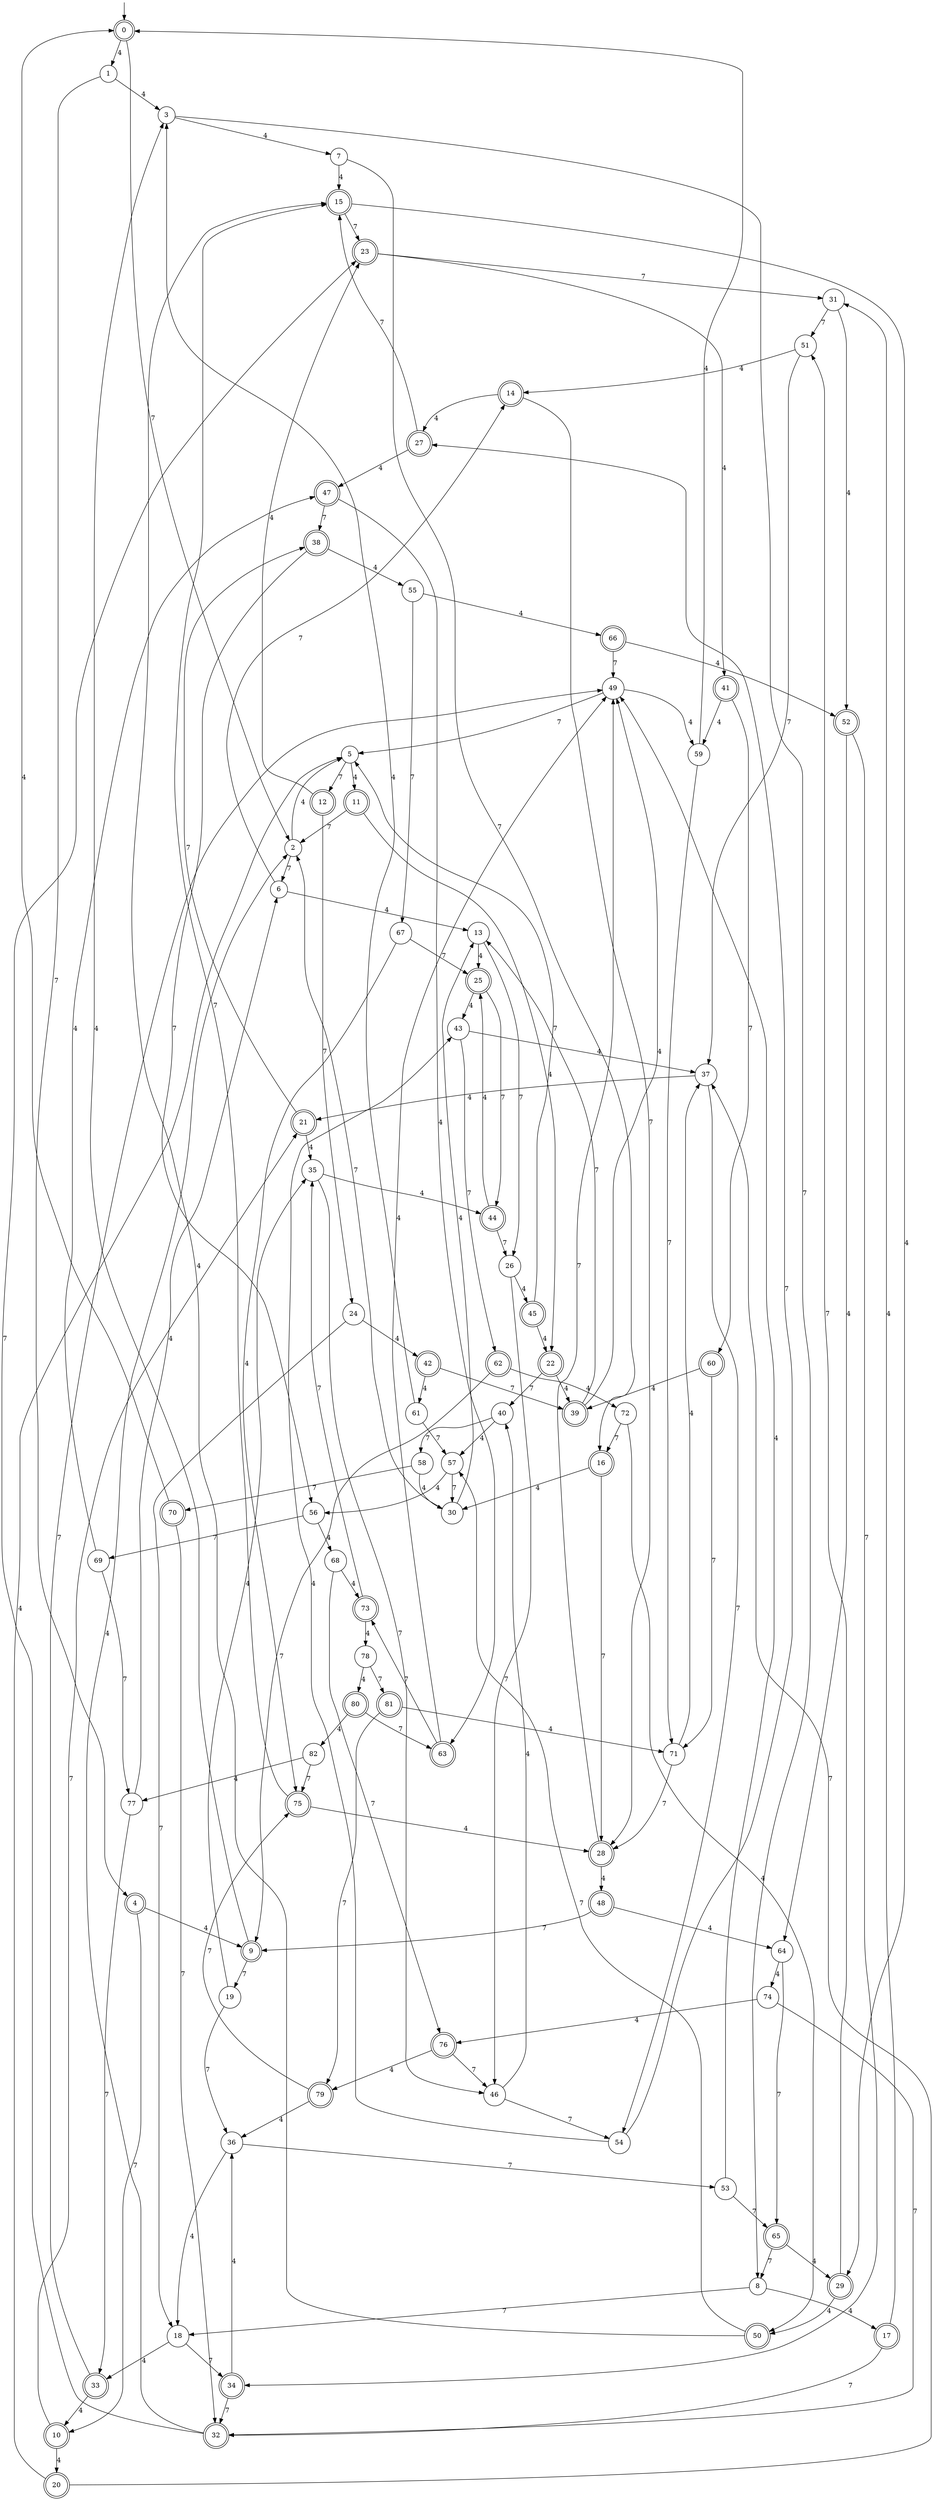 digraph g {

	s0 [shape="doublecircle" label="0"];
	s1 [shape="circle" label="1"];
	s2 [shape="circle" label="2"];
	s3 [shape="circle" label="3"];
	s4 [shape="doublecircle" label="4"];
	s5 [shape="circle" label="5"];
	s6 [shape="circle" label="6"];
	s7 [shape="circle" label="7"];
	s8 [shape="circle" label="8"];
	s9 [shape="doublecircle" label="9"];
	s10 [shape="doublecircle" label="10"];
	s11 [shape="doublecircle" label="11"];
	s12 [shape="doublecircle" label="12"];
	s13 [shape="circle" label="13"];
	s14 [shape="doublecircle" label="14"];
	s15 [shape="doublecircle" label="15"];
	s16 [shape="doublecircle" label="16"];
	s17 [shape="doublecircle" label="17"];
	s18 [shape="circle" label="18"];
	s19 [shape="circle" label="19"];
	s20 [shape="doublecircle" label="20"];
	s21 [shape="doublecircle" label="21"];
	s22 [shape="doublecircle" label="22"];
	s23 [shape="doublecircle" label="23"];
	s24 [shape="circle" label="24"];
	s25 [shape="doublecircle" label="25"];
	s26 [shape="circle" label="26"];
	s27 [shape="doublecircle" label="27"];
	s28 [shape="doublecircle" label="28"];
	s29 [shape="doublecircle" label="29"];
	s30 [shape="circle" label="30"];
	s31 [shape="circle" label="31"];
	s32 [shape="doublecircle" label="32"];
	s33 [shape="doublecircle" label="33"];
	s34 [shape="doublecircle" label="34"];
	s35 [shape="circle" label="35"];
	s36 [shape="circle" label="36"];
	s37 [shape="circle" label="37"];
	s38 [shape="doublecircle" label="38"];
	s39 [shape="doublecircle" label="39"];
	s40 [shape="circle" label="40"];
	s41 [shape="doublecircle" label="41"];
	s42 [shape="doublecircle" label="42"];
	s43 [shape="circle" label="43"];
	s44 [shape="doublecircle" label="44"];
	s45 [shape="doublecircle" label="45"];
	s46 [shape="circle" label="46"];
	s47 [shape="doublecircle" label="47"];
	s48 [shape="doublecircle" label="48"];
	s49 [shape="circle" label="49"];
	s50 [shape="doublecircle" label="50"];
	s51 [shape="circle" label="51"];
	s52 [shape="doublecircle" label="52"];
	s53 [shape="circle" label="53"];
	s54 [shape="circle" label="54"];
	s55 [shape="circle" label="55"];
	s56 [shape="circle" label="56"];
	s57 [shape="circle" label="57"];
	s58 [shape="circle" label="58"];
	s59 [shape="circle" label="59"];
	s60 [shape="doublecircle" label="60"];
	s61 [shape="circle" label="61"];
	s62 [shape="doublecircle" label="62"];
	s63 [shape="doublecircle" label="63"];
	s64 [shape="circle" label="64"];
	s65 [shape="doublecircle" label="65"];
	s66 [shape="doublecircle" label="66"];
	s67 [shape="circle" label="67"];
	s68 [shape="circle" label="68"];
	s69 [shape="circle" label="69"];
	s70 [shape="doublecircle" label="70"];
	s71 [shape="circle" label="71"];
	s72 [shape="circle" label="72"];
	s73 [shape="doublecircle" label="73"];
	s74 [shape="circle" label="74"];
	s75 [shape="doublecircle" label="75"];
	s76 [shape="doublecircle" label="76"];
	s77 [shape="circle" label="77"];
	s78 [shape="circle" label="78"];
	s79 [shape="doublecircle" label="79"];
	s80 [shape="doublecircle" label="80"];
	s81 [shape="doublecircle" label="81"];
	s82 [shape="circle" label="82"];
	s0 -> s1 [label="4"];
	s0 -> s2 [label="7"];
	s1 -> s3 [label="4"];
	s1 -> s4 [label="7"];
	s2 -> s5 [label="4"];
	s2 -> s6 [label="7"];
	s3 -> s7 [label="4"];
	s3 -> s8 [label="7"];
	s4 -> s9 [label="4"];
	s4 -> s10 [label="7"];
	s5 -> s11 [label="4"];
	s5 -> s12 [label="7"];
	s6 -> s13 [label="4"];
	s6 -> s14 [label="7"];
	s7 -> s15 [label="4"];
	s7 -> s16 [label="7"];
	s8 -> s17 [label="4"];
	s8 -> s18 [label="7"];
	s9 -> s3 [label="4"];
	s9 -> s19 [label="7"];
	s10 -> s20 [label="4"];
	s10 -> s21 [label="7"];
	s11 -> s22 [label="4"];
	s11 -> s2 [label="7"];
	s12 -> s23 [label="4"];
	s12 -> s24 [label="7"];
	s13 -> s25 [label="4"];
	s13 -> s26 [label="7"];
	s14 -> s27 [label="4"];
	s14 -> s28 [label="7"];
	s15 -> s29 [label="4"];
	s15 -> s23 [label="7"];
	s16 -> s30 [label="4"];
	s16 -> s28 [label="7"];
	s17 -> s31 [label="4"];
	s17 -> s32 [label="7"];
	s18 -> s33 [label="4"];
	s18 -> s34 [label="7"];
	s19 -> s35 [label="4"];
	s19 -> s36 [label="7"];
	s20 -> s5 [label="4"];
	s20 -> s37 [label="7"];
	s21 -> s35 [label="4"];
	s21 -> s38 [label="7"];
	s22 -> s39 [label="4"];
	s22 -> s40 [label="7"];
	s23 -> s41 [label="4"];
	s23 -> s31 [label="7"];
	s24 -> s42 [label="4"];
	s24 -> s18 [label="7"];
	s25 -> s43 [label="4"];
	s25 -> s44 [label="7"];
	s26 -> s45 [label="4"];
	s26 -> s46 [label="7"];
	s27 -> s47 [label="4"];
	s27 -> s15 [label="7"];
	s28 -> s48 [label="4"];
	s28 -> s49 [label="7"];
	s29 -> s50 [label="4"];
	s29 -> s51 [label="7"];
	s30 -> s13 [label="4"];
	s30 -> s2 [label="7"];
	s31 -> s52 [label="4"];
	s31 -> s51 [label="7"];
	s32 -> s2 [label="4"];
	s32 -> s23 [label="7"];
	s33 -> s10 [label="4"];
	s33 -> s49 [label="7"];
	s34 -> s36 [label="4"];
	s34 -> s32 [label="7"];
	s35 -> s44 [label="4"];
	s35 -> s46 [label="7"];
	s36 -> s18 [label="4"];
	s36 -> s53 [label="7"];
	s37 -> s21 [label="4"];
	s37 -> s54 [label="7"];
	s38 -> s55 [label="4"];
	s38 -> s56 [label="7"];
	s39 -> s49 [label="4"];
	s39 -> s13 [label="7"];
	s40 -> s57 [label="4"];
	s40 -> s58 [label="7"];
	s41 -> s59 [label="4"];
	s41 -> s60 [label="7"];
	s42 -> s61 [label="4"];
	s42 -> s39 [label="7"];
	s43 -> s37 [label="4"];
	s43 -> s62 [label="7"];
	s44 -> s25 [label="4"];
	s44 -> s26 [label="7"];
	s45 -> s22 [label="4"];
	s45 -> s5 [label="7"];
	s46 -> s40 [label="4"];
	s46 -> s54 [label="7"];
	s47 -> s63 [label="4"];
	s47 -> s38 [label="7"];
	s48 -> s64 [label="4"];
	s48 -> s9 [label="7"];
	s49 -> s59 [label="4"];
	s49 -> s5 [label="7"];
	s50 -> s15 [label="4"];
	s50 -> s57 [label="7"];
	s51 -> s14 [label="4"];
	s51 -> s37 [label="7"];
	s52 -> s64 [label="4"];
	s52 -> s34 [label="7"];
	s53 -> s49 [label="4"];
	s53 -> s65 [label="7"];
	s54 -> s43 [label="4"];
	s54 -> s27 [label="7"];
	s55 -> s66 [label="4"];
	s55 -> s67 [label="7"];
	s56 -> s68 [label="4"];
	s56 -> s69 [label="7"];
	s57 -> s56 [label="4"];
	s57 -> s30 [label="7"];
	s58 -> s30 [label="4"];
	s58 -> s70 [label="7"];
	s59 -> s0 [label="4"];
	s59 -> s71 [label="7"];
	s60 -> s39 [label="4"];
	s60 -> s71 [label="7"];
	s61 -> s3 [label="4"];
	s61 -> s57 [label="7"];
	s62 -> s72 [label="4"];
	s62 -> s9 [label="7"];
	s63 -> s49 [label="4"];
	s63 -> s73 [label="7"];
	s64 -> s74 [label="4"];
	s64 -> s65 [label="7"];
	s65 -> s29 [label="4"];
	s65 -> s8 [label="7"];
	s66 -> s52 [label="4"];
	s66 -> s49 [label="7"];
	s67 -> s75 [label="4"];
	s67 -> s25 [label="7"];
	s68 -> s73 [label="4"];
	s68 -> s76 [label="7"];
	s69 -> s47 [label="4"];
	s69 -> s77 [label="7"];
	s70 -> s0 [label="4"];
	s70 -> s32 [label="7"];
	s71 -> s37 [label="4"];
	s71 -> s28 [label="7"];
	s72 -> s50 [label="4"];
	s72 -> s16 [label="7"];
	s73 -> s78 [label="4"];
	s73 -> s35 [label="7"];
	s74 -> s76 [label="4"];
	s74 -> s32 [label="7"];
	s75 -> s28 [label="4"];
	s75 -> s15 [label="7"];
	s76 -> s79 [label="4"];
	s76 -> s46 [label="7"];
	s77 -> s6 [label="4"];
	s77 -> s33 [label="7"];
	s78 -> s80 [label="4"];
	s78 -> s81 [label="7"];
	s79 -> s36 [label="4"];
	s79 -> s75 [label="7"];
	s80 -> s82 [label="4"];
	s80 -> s63 [label="7"];
	s81 -> s71 [label="4"];
	s81 -> s79 [label="7"];
	s82 -> s77 [label="4"];
	s82 -> s75 [label="7"];

__start0 [label="" shape="none" width="0" height="0"];
__start0 -> s0;

}
